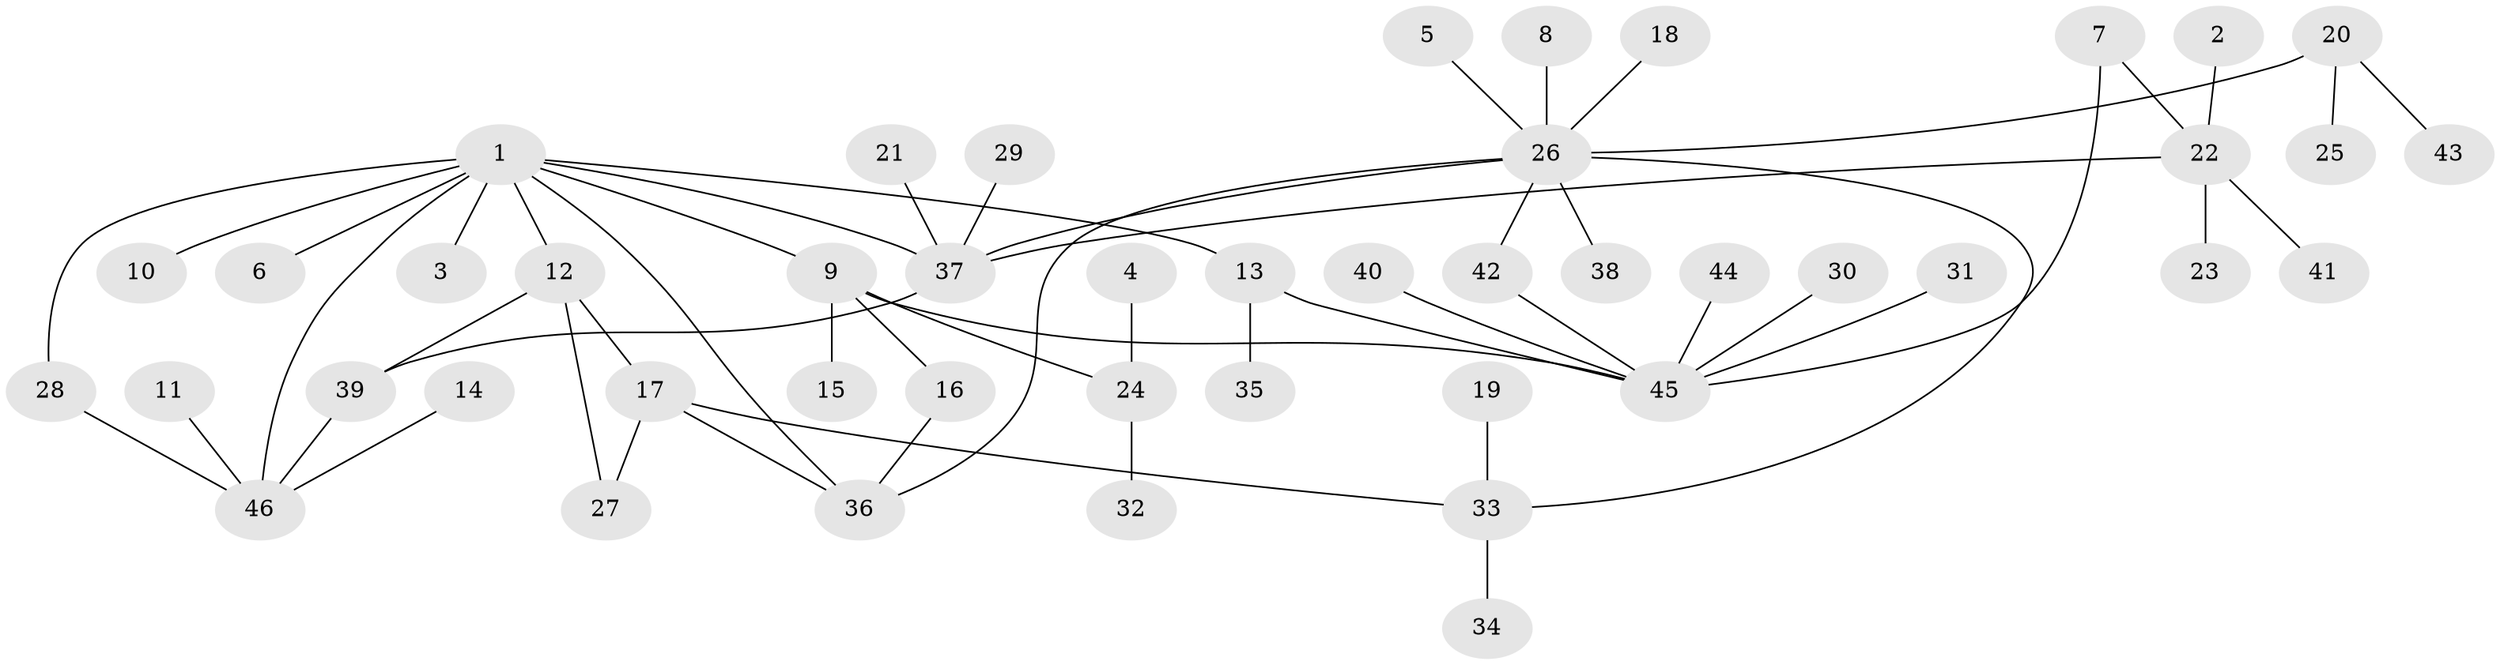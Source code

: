 // original degree distribution, {6: 0.021739130434782608, 8: 0.010869565217391304, 7: 0.043478260869565216, 5: 0.043478260869565216, 1: 0.5652173913043478, 10: 0.021739130434782608, 3: 0.06521739130434782, 4: 0.021739130434782608, 2: 0.20652173913043478}
// Generated by graph-tools (version 1.1) at 2025/49/03/09/25 03:49:48]
// undirected, 46 vertices, 56 edges
graph export_dot {
graph [start="1"]
  node [color=gray90,style=filled];
  1;
  2;
  3;
  4;
  5;
  6;
  7;
  8;
  9;
  10;
  11;
  12;
  13;
  14;
  15;
  16;
  17;
  18;
  19;
  20;
  21;
  22;
  23;
  24;
  25;
  26;
  27;
  28;
  29;
  30;
  31;
  32;
  33;
  34;
  35;
  36;
  37;
  38;
  39;
  40;
  41;
  42;
  43;
  44;
  45;
  46;
  1 -- 3 [weight=1.0];
  1 -- 6 [weight=1.0];
  1 -- 9 [weight=1.0];
  1 -- 10 [weight=1.0];
  1 -- 12 [weight=1.0];
  1 -- 13 [weight=1.0];
  1 -- 28 [weight=1.0];
  1 -- 36 [weight=1.0];
  1 -- 37 [weight=1.0];
  1 -- 46 [weight=1.0];
  2 -- 22 [weight=1.0];
  4 -- 24 [weight=1.0];
  5 -- 26 [weight=1.0];
  7 -- 22 [weight=1.0];
  7 -- 45 [weight=1.0];
  8 -- 26 [weight=1.0];
  9 -- 15 [weight=1.0];
  9 -- 16 [weight=1.0];
  9 -- 24 [weight=1.0];
  9 -- 45 [weight=1.0];
  11 -- 46 [weight=1.0];
  12 -- 17 [weight=1.0];
  12 -- 27 [weight=1.0];
  12 -- 39 [weight=1.0];
  13 -- 35 [weight=1.0];
  13 -- 45 [weight=1.0];
  14 -- 46 [weight=1.0];
  16 -- 36 [weight=1.0];
  17 -- 27 [weight=1.0];
  17 -- 33 [weight=1.0];
  17 -- 36 [weight=1.0];
  18 -- 26 [weight=1.0];
  19 -- 33 [weight=1.0];
  20 -- 25 [weight=1.0];
  20 -- 26 [weight=1.0];
  20 -- 43 [weight=1.0];
  21 -- 37 [weight=1.0];
  22 -- 23 [weight=1.0];
  22 -- 37 [weight=1.0];
  22 -- 41 [weight=1.0];
  24 -- 32 [weight=1.0];
  26 -- 33 [weight=1.0];
  26 -- 36 [weight=1.0];
  26 -- 37 [weight=1.0];
  26 -- 38 [weight=1.0];
  26 -- 42 [weight=1.0];
  28 -- 46 [weight=1.0];
  29 -- 37 [weight=1.0];
  30 -- 45 [weight=1.0];
  31 -- 45 [weight=1.0];
  33 -- 34 [weight=1.0];
  37 -- 39 [weight=1.0];
  39 -- 46 [weight=1.0];
  40 -- 45 [weight=1.0];
  42 -- 45 [weight=1.0];
  44 -- 45 [weight=1.0];
}
